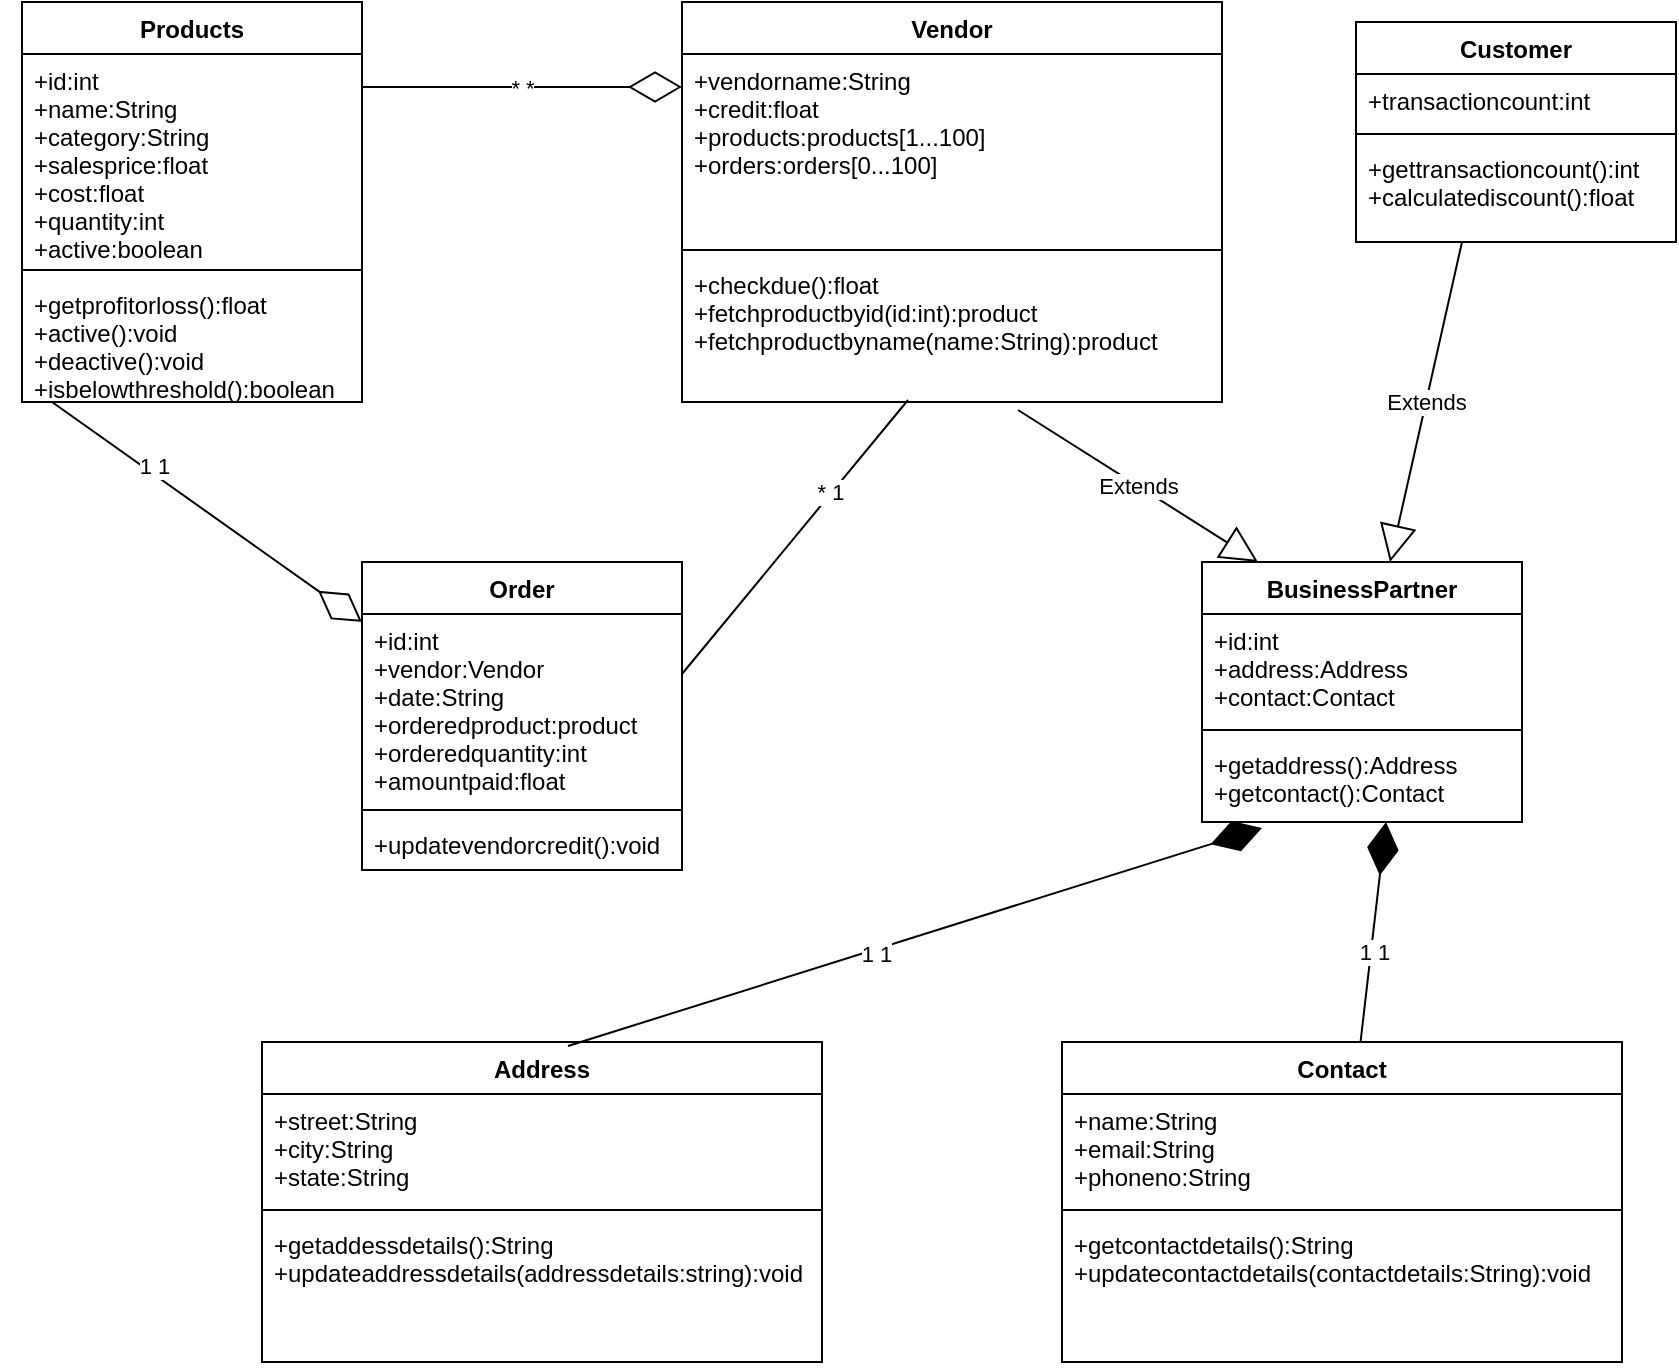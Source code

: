 <mxfile version="15.0.4" type="device"><diagram id="X7qgvgcCGqgnBIxGneCW" name="Page-1"><mxGraphModel dx="1511" dy="357" grid="1" gridSize="10" guides="1" tooltips="1" connect="1" arrows="1" fold="1" page="1" pageScale="1" pageWidth="850" pageHeight="1100" math="0" shadow="0"><root><mxCell id="0"/><mxCell id="1" parent="0"/><mxCell id="X2Rq1HYvUA9qAdX1sDoi-1" value="Products" style="swimlane;fontStyle=1;align=center;verticalAlign=top;childLayout=stackLayout;horizontal=1;startSize=26;horizontalStack=0;resizeParent=1;resizeParentMax=0;resizeLast=0;collapsible=1;marginBottom=0;" parent="1" vertex="1"><mxGeometry width="170" height="200" as="geometry"/></mxCell><mxCell id="X2Rq1HYvUA9qAdX1sDoi-2" value="+id:int&#10;+name:String&#10;+category:String&#10;+salesprice:float&#10;+cost:float&#10;+quantity:int&#10;+active:boolean" style="text;strokeColor=none;fillColor=none;align=left;verticalAlign=top;spacingLeft=4;spacingRight=4;overflow=hidden;rotatable=0;points=[[0,0.5],[1,0.5]];portConstraint=eastwest;" parent="X2Rq1HYvUA9qAdX1sDoi-1" vertex="1"><mxGeometry y="26" width="170" height="104" as="geometry"/></mxCell><mxCell id="X2Rq1HYvUA9qAdX1sDoi-3" value="" style="line;strokeWidth=1;fillColor=none;align=left;verticalAlign=middle;spacingTop=-1;spacingLeft=3;spacingRight=3;rotatable=0;labelPosition=right;points=[];portConstraint=eastwest;" parent="X2Rq1HYvUA9qAdX1sDoi-1" vertex="1"><mxGeometry y="130" width="170" height="8" as="geometry"/></mxCell><mxCell id="X2Rq1HYvUA9qAdX1sDoi-4" value="+getprofitorloss():float&#10;+active():void&#10;+deactive():void&#10;+isbelowthreshold():boolean" style="text;strokeColor=none;fillColor=none;align=left;verticalAlign=top;spacingLeft=4;spacingRight=4;overflow=hidden;rotatable=0;points=[[0,0.5],[1,0.5]];portConstraint=eastwest;" parent="X2Rq1HYvUA9qAdX1sDoi-1" vertex="1"><mxGeometry y="138" width="170" height="62" as="geometry"/></mxCell><mxCell id="X2Rq1HYvUA9qAdX1sDoi-5" value="Vendor" style="swimlane;fontStyle=1;align=center;verticalAlign=top;childLayout=stackLayout;horizontal=1;startSize=26;horizontalStack=0;resizeParent=1;resizeParentMax=0;resizeLast=0;collapsible=1;marginBottom=0;" parent="1" vertex="1"><mxGeometry x="330" width="270" height="200" as="geometry"/></mxCell><mxCell id="X2Rq1HYvUA9qAdX1sDoi-6" value="+vendorname:String&#10;+credit:float&#10;+products:products[1...100]&#10;+orders:orders[0...100]" style="text;strokeColor=none;fillColor=none;align=left;verticalAlign=top;spacingLeft=4;spacingRight=4;overflow=hidden;rotatable=0;points=[[0,0.5],[1,0.5]];portConstraint=eastwest;" parent="X2Rq1HYvUA9qAdX1sDoi-5" vertex="1"><mxGeometry y="26" width="270" height="94" as="geometry"/></mxCell><mxCell id="X2Rq1HYvUA9qAdX1sDoi-7" value="" style="line;strokeWidth=1;fillColor=none;align=left;verticalAlign=middle;spacingTop=-1;spacingLeft=3;spacingRight=3;rotatable=0;labelPosition=right;points=[];portConstraint=eastwest;" parent="X2Rq1HYvUA9qAdX1sDoi-5" vertex="1"><mxGeometry y="120" width="270" height="8" as="geometry"/></mxCell><mxCell id="X2Rq1HYvUA9qAdX1sDoi-8" value="+checkdue():float&#10;+fetchproductbyid(id:int):product&#10;+fetchproductbyname(name:String):product" style="text;strokeColor=none;fillColor=none;align=left;verticalAlign=top;spacingLeft=4;spacingRight=4;overflow=hidden;rotatable=0;points=[[0,0.5],[1,0.5]];portConstraint=eastwest;" parent="X2Rq1HYvUA9qAdX1sDoi-5" vertex="1"><mxGeometry y="128" width="270" height="72" as="geometry"/></mxCell><mxCell id="X2Rq1HYvUA9qAdX1sDoi-9" value="*&lt;span style=&quot;white-space: pre&quot;&gt; &lt;/span&gt;*" style="endArrow=diamondThin;endFill=0;endSize=24;html=1;" parent="1" edge="1"><mxGeometry width="160" relative="1" as="geometry"><mxPoint x="170" y="42.5" as="sourcePoint"/><mxPoint x="330" y="42.5" as="targetPoint"/></mxGeometry></mxCell><mxCell id="X2Rq1HYvUA9qAdX1sDoi-10" value="Customer" style="swimlane;fontStyle=1;align=center;verticalAlign=top;childLayout=stackLayout;horizontal=1;startSize=26;horizontalStack=0;resizeParent=1;resizeParentMax=0;resizeLast=0;collapsible=1;marginBottom=0;" parent="1" vertex="1"><mxGeometry x="667" y="10" width="160" height="110" as="geometry"/></mxCell><mxCell id="X2Rq1HYvUA9qAdX1sDoi-11" value="+transactioncount:int" style="text;strokeColor=none;fillColor=none;align=left;verticalAlign=top;spacingLeft=4;spacingRight=4;overflow=hidden;rotatable=0;points=[[0,0.5],[1,0.5]];portConstraint=eastwest;" parent="X2Rq1HYvUA9qAdX1sDoi-10" vertex="1"><mxGeometry y="26" width="160" height="26" as="geometry"/></mxCell><mxCell id="X2Rq1HYvUA9qAdX1sDoi-12" value="" style="line;strokeWidth=1;fillColor=none;align=left;verticalAlign=middle;spacingTop=-1;spacingLeft=3;spacingRight=3;rotatable=0;labelPosition=right;points=[];portConstraint=eastwest;" parent="X2Rq1HYvUA9qAdX1sDoi-10" vertex="1"><mxGeometry y="52" width="160" height="8" as="geometry"/></mxCell><mxCell id="X2Rq1HYvUA9qAdX1sDoi-13" value="+gettransactioncount():int&#10;+calculatediscount():float" style="text;strokeColor=none;fillColor=none;align=left;verticalAlign=top;spacingLeft=4;spacingRight=4;overflow=hidden;rotatable=0;points=[[0,0.5],[1,0.5]];portConstraint=eastwest;" parent="X2Rq1HYvUA9qAdX1sDoi-10" vertex="1"><mxGeometry y="60" width="160" height="50" as="geometry"/></mxCell><mxCell id="X2Rq1HYvUA9qAdX1sDoi-14" value="Order" style="swimlane;fontStyle=1;align=center;verticalAlign=top;childLayout=stackLayout;horizontal=1;startSize=26;horizontalStack=0;resizeParent=1;resizeParentMax=0;resizeLast=0;collapsible=1;marginBottom=0;" parent="1" vertex="1"><mxGeometry x="170" y="280" width="160" height="154" as="geometry"/></mxCell><mxCell id="X2Rq1HYvUA9qAdX1sDoi-15" value="+id:int&#10;+vendor:Vendor&#10;+date:String&#10;+orderedproduct:product&#10;+orderedquantity:int&#10;+amountpaid:float" style="text;strokeColor=none;fillColor=none;align=left;verticalAlign=top;spacingLeft=4;spacingRight=4;overflow=hidden;rotatable=0;points=[[0,0.5],[1,0.5]];portConstraint=eastwest;" parent="X2Rq1HYvUA9qAdX1sDoi-14" vertex="1"><mxGeometry y="26" width="160" height="94" as="geometry"/></mxCell><mxCell id="X2Rq1HYvUA9qAdX1sDoi-16" value="" style="line;strokeWidth=1;fillColor=none;align=left;verticalAlign=middle;spacingTop=-1;spacingLeft=3;spacingRight=3;rotatable=0;labelPosition=right;points=[];portConstraint=eastwest;" parent="X2Rq1HYvUA9qAdX1sDoi-14" vertex="1"><mxGeometry y="120" width="160" height="8" as="geometry"/></mxCell><mxCell id="X2Rq1HYvUA9qAdX1sDoi-17" value="+updatevendorcredit():void" style="text;strokeColor=none;fillColor=none;align=left;verticalAlign=top;spacingLeft=4;spacingRight=4;overflow=hidden;rotatable=0;points=[[0,0.5],[1,0.5]];portConstraint=eastwest;" parent="X2Rq1HYvUA9qAdX1sDoi-14" vertex="1"><mxGeometry y="128" width="160" height="26" as="geometry"/></mxCell><mxCell id="X2Rq1HYvUA9qAdX1sDoi-18" value="" style="endArrow=diamondThin;endFill=0;endSize=24;html=1;" parent="1" edge="1"><mxGeometry width="160" relative="1" as="geometry"><mxPoint x="15" y="200" as="sourcePoint"/><mxPoint x="170" y="310" as="targetPoint"/></mxGeometry></mxCell><mxCell id="X2Rq1HYvUA9qAdX1sDoi-19" value="1&lt;span style=&quot;white-space: pre&quot;&gt; &lt;/span&gt;1" style="edgeLabel;html=1;align=center;verticalAlign=middle;resizable=0;points=[];" parent="X2Rq1HYvUA9qAdX1sDoi-18" vertex="1" connectable="0"><mxGeometry x="-0.376" y="3" relative="1" as="geometry"><mxPoint as="offset"/></mxGeometry></mxCell><mxCell id="X2Rq1HYvUA9qAdX1sDoi-20" value="" style="endArrow=none;html=1;" parent="1" edge="1"><mxGeometry width="50" height="50" relative="1" as="geometry"><mxPoint x="330" y="336" as="sourcePoint"/><mxPoint x="443" y="199" as="targetPoint"/></mxGeometry></mxCell><mxCell id="X2Rq1HYvUA9qAdX1sDoi-21" value="*&lt;span style=&quot;white-space: pre&quot;&gt; &lt;/span&gt;1" style="edgeLabel;html=1;align=center;verticalAlign=middle;resizable=0;points=[];" parent="X2Rq1HYvUA9qAdX1sDoi-20" vertex="1" connectable="0"><mxGeometry x="0.321" y="1" relative="1" as="geometry"><mxPoint as="offset"/></mxGeometry></mxCell><mxCell id="X2Rq1HYvUA9qAdX1sDoi-22" value="BusinessPartner" style="swimlane;fontStyle=1;align=center;verticalAlign=top;childLayout=stackLayout;horizontal=1;startSize=26;horizontalStack=0;resizeParent=1;resizeParentMax=0;resizeLast=0;collapsible=1;marginBottom=0;" parent="1" vertex="1"><mxGeometry x="590" y="280" width="160" height="130" as="geometry"/></mxCell><mxCell id="X2Rq1HYvUA9qAdX1sDoi-23" value="+id:int&#10;+address:Address&#10;+contact:Contact" style="text;strokeColor=none;fillColor=none;align=left;verticalAlign=top;spacingLeft=4;spacingRight=4;overflow=hidden;rotatable=0;points=[[0,0.5],[1,0.5]];portConstraint=eastwest;" parent="X2Rq1HYvUA9qAdX1sDoi-22" vertex="1"><mxGeometry y="26" width="160" height="54" as="geometry"/></mxCell><mxCell id="X2Rq1HYvUA9qAdX1sDoi-24" value="" style="line;strokeWidth=1;fillColor=none;align=left;verticalAlign=middle;spacingTop=-1;spacingLeft=3;spacingRight=3;rotatable=0;labelPosition=right;points=[];portConstraint=eastwest;" parent="X2Rq1HYvUA9qAdX1sDoi-22" vertex="1"><mxGeometry y="80" width="160" height="8" as="geometry"/></mxCell><mxCell id="X2Rq1HYvUA9qAdX1sDoi-25" value="+getaddress():Address&#10;+getcontact():Contact" style="text;strokeColor=none;fillColor=none;align=left;verticalAlign=top;spacingLeft=4;spacingRight=4;overflow=hidden;rotatable=0;points=[[0,0.5],[1,0.5]];portConstraint=eastwest;" parent="X2Rq1HYvUA9qAdX1sDoi-22" vertex="1"><mxGeometry y="88" width="160" height="42" as="geometry"/></mxCell><mxCell id="X2Rq1HYvUA9qAdX1sDoi-26" value="Extends" style="endArrow=block;endSize=16;endFill=0;html=1;" parent="1" edge="1"><mxGeometry width="160" relative="1" as="geometry"><mxPoint x="498" y="204" as="sourcePoint"/><mxPoint x="618" y="280" as="targetPoint"/></mxGeometry></mxCell><mxCell id="X2Rq1HYvUA9qAdX1sDoi-27" value="Extends" style="endArrow=block;endSize=16;endFill=0;html=1;" parent="1" edge="1"><mxGeometry width="160" relative="1" as="geometry"><mxPoint x="720" y="120" as="sourcePoint"/><mxPoint x="684" y="280" as="targetPoint"/></mxGeometry></mxCell><mxCell id="X2Rq1HYvUA9qAdX1sDoi-28" value="Address" style="swimlane;fontStyle=1;align=center;verticalAlign=top;childLayout=stackLayout;horizontal=1;startSize=26;horizontalStack=0;resizeParent=1;resizeParentMax=0;resizeLast=0;collapsible=1;marginBottom=0;" parent="1" vertex="1"><mxGeometry x="120" y="520" width="280" height="160" as="geometry"/></mxCell><mxCell id="X2Rq1HYvUA9qAdX1sDoi-29" value="+street:String&#10;+city:String&#10;+state:String" style="text;strokeColor=none;fillColor=none;align=left;verticalAlign=top;spacingLeft=4;spacingRight=4;overflow=hidden;rotatable=0;points=[[0,0.5],[1,0.5]];portConstraint=eastwest;" parent="X2Rq1HYvUA9qAdX1sDoi-28" vertex="1"><mxGeometry y="26" width="280" height="54" as="geometry"/></mxCell><mxCell id="X2Rq1HYvUA9qAdX1sDoi-30" value="" style="line;strokeWidth=1;fillColor=none;align=left;verticalAlign=middle;spacingTop=-1;spacingLeft=3;spacingRight=3;rotatable=0;labelPosition=right;points=[];portConstraint=eastwest;" parent="X2Rq1HYvUA9qAdX1sDoi-28" vertex="1"><mxGeometry y="80" width="280" height="8" as="geometry"/></mxCell><mxCell id="X2Rq1HYvUA9qAdX1sDoi-31" value="+getaddessdetails():String&#10;+updateaddressdetails(addressdetails:string):void" style="text;strokeColor=none;fillColor=none;align=left;verticalAlign=top;spacingLeft=4;spacingRight=4;overflow=hidden;rotatable=0;points=[[0,0.5],[1,0.5]];portConstraint=eastwest;" parent="X2Rq1HYvUA9qAdX1sDoi-28" vertex="1"><mxGeometry y="88" width="280" height="72" as="geometry"/></mxCell><mxCell id="X2Rq1HYvUA9qAdX1sDoi-32" value="Contact" style="swimlane;fontStyle=1;align=center;verticalAlign=top;childLayout=stackLayout;horizontal=1;startSize=26;horizontalStack=0;resizeParent=1;resizeParentMax=0;resizeLast=0;collapsible=1;marginBottom=0;" parent="1" vertex="1"><mxGeometry x="520" y="520" width="280" height="160" as="geometry"/></mxCell><mxCell id="X2Rq1HYvUA9qAdX1sDoi-33" value="+name:String&#10;+email:String&#10;+phoneno:String" style="text;strokeColor=none;fillColor=none;align=left;verticalAlign=top;spacingLeft=4;spacingRight=4;overflow=hidden;rotatable=0;points=[[0,0.5],[1,0.5]];portConstraint=eastwest;" parent="X2Rq1HYvUA9qAdX1sDoi-32" vertex="1"><mxGeometry y="26" width="280" height="54" as="geometry"/></mxCell><mxCell id="X2Rq1HYvUA9qAdX1sDoi-34" value="" style="line;strokeWidth=1;fillColor=none;align=left;verticalAlign=middle;spacingTop=-1;spacingLeft=3;spacingRight=3;rotatable=0;labelPosition=right;points=[];portConstraint=eastwest;" parent="X2Rq1HYvUA9qAdX1sDoi-32" vertex="1"><mxGeometry y="80" width="280" height="8" as="geometry"/></mxCell><mxCell id="X2Rq1HYvUA9qAdX1sDoi-35" value="+getcontactdetails():String&#10;+updatecontactdetails(contactdetails:String):void" style="text;strokeColor=none;fillColor=none;align=left;verticalAlign=top;spacingLeft=4;spacingRight=4;overflow=hidden;rotatable=0;points=[[0,0.5],[1,0.5]];portConstraint=eastwest;" parent="X2Rq1HYvUA9qAdX1sDoi-32" vertex="1"><mxGeometry y="88" width="280" height="72" as="geometry"/></mxCell><mxCell id="X2Rq1HYvUA9qAdX1sDoi-36" value="" style="endArrow=diamondThin;endFill=1;endSize=24;html=1;" parent="1" edge="1"><mxGeometry width="160" relative="1" as="geometry"><mxPoint x="273" y="522" as="sourcePoint"/><mxPoint x="620" y="413" as="targetPoint"/></mxGeometry></mxCell><mxCell id="X2Rq1HYvUA9qAdX1sDoi-37" value="1&lt;span style=&quot;white-space: pre&quot;&gt; &lt;/span&gt;1" style="edgeLabel;html=1;align=center;verticalAlign=middle;resizable=0;points=[];" parent="X2Rq1HYvUA9qAdX1sDoi-36" vertex="1" connectable="0"><mxGeometry x="-0.116" y="-2" relative="1" as="geometry"><mxPoint as="offset"/></mxGeometry></mxCell><mxCell id="X2Rq1HYvUA9qAdX1sDoi-38" value="" style="endArrow=diamondThin;endFill=1;endSize=24;html=1;" parent="1" source="X2Rq1HYvUA9qAdX1sDoi-32" edge="1"><mxGeometry width="160" relative="1" as="geometry"><mxPoint x="580" y="490" as="sourcePoint"/><mxPoint x="682" y="410" as="targetPoint"/></mxGeometry></mxCell><mxCell id="X2Rq1HYvUA9qAdX1sDoi-39" value="1&lt;span style=&quot;white-space: pre&quot;&gt; &lt;/span&gt;1" style="edgeLabel;html=1;align=center;verticalAlign=middle;resizable=0;points=[];" parent="X2Rq1HYvUA9qAdX1sDoi-38" vertex="1" connectable="0"><mxGeometry x="-0.181" y="-1" relative="1" as="geometry"><mxPoint as="offset"/></mxGeometry></mxCell></root></mxGraphModel></diagram></mxfile>